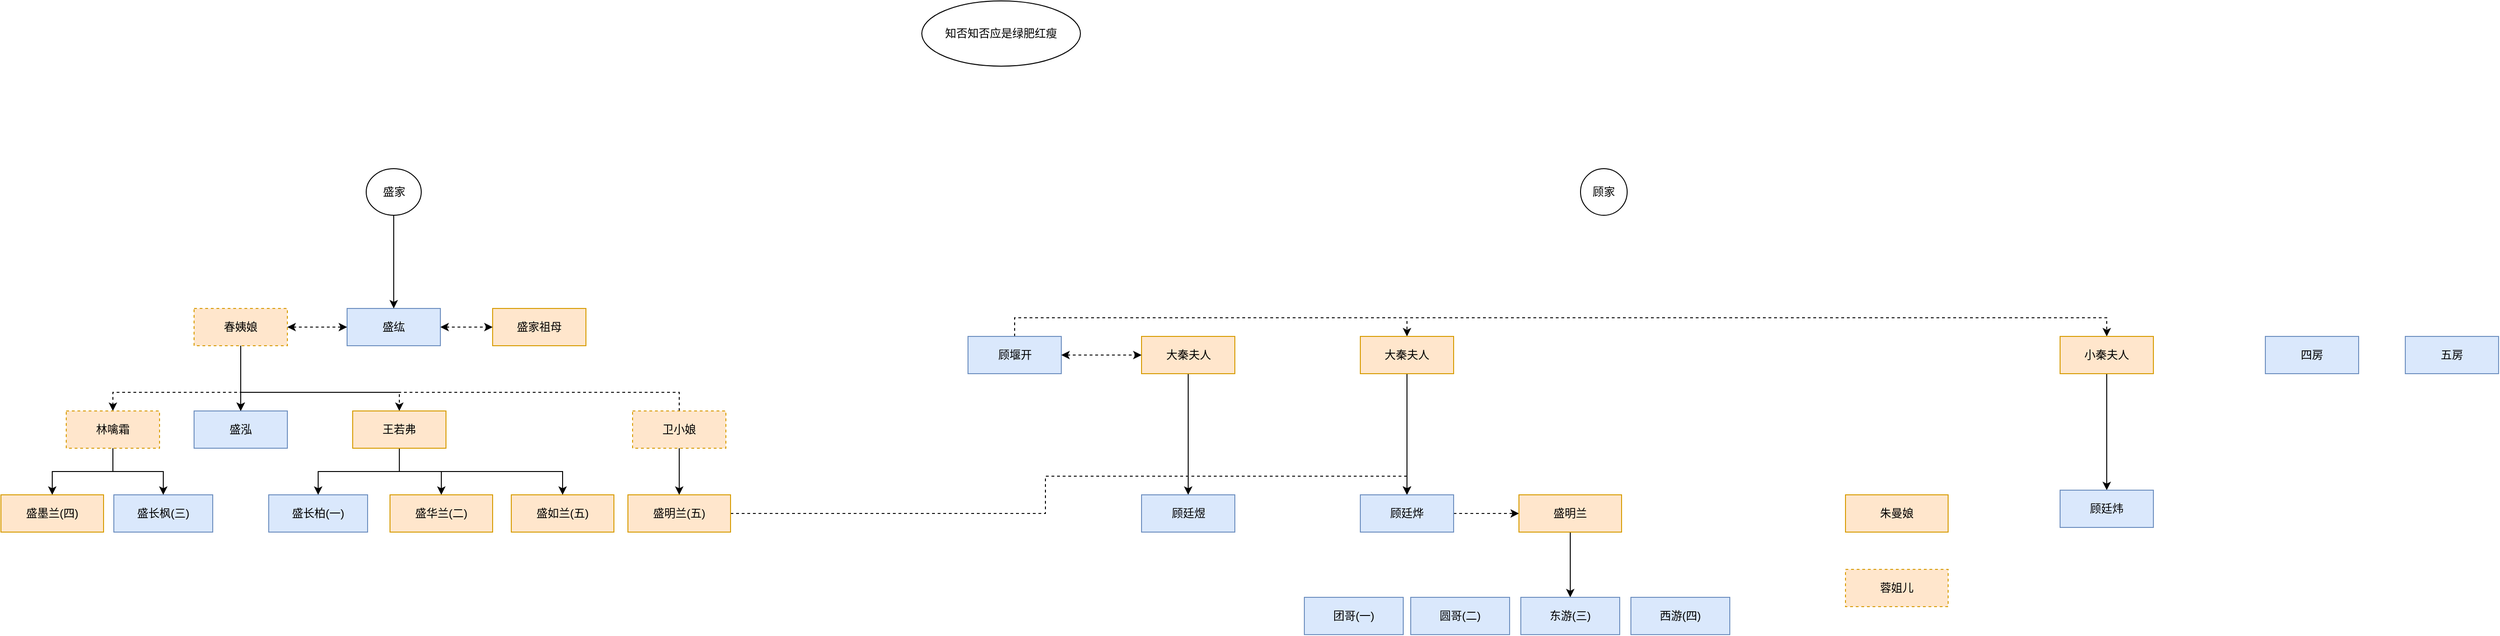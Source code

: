 <mxfile version="23.1.4" type="github">
  <diagram name="Page-1" id="e3a06f82-3646-2815-327d-82caf3d4e204">
    <mxGraphModel dx="1187" dy="1990" grid="1" gridSize="10" guides="1" tooltips="1" connect="1" arrows="1" fold="1" page="1" pageScale="1.5" pageWidth="1169" pageHeight="826" background="none" math="0" shadow="0">
      <root>
        <mxCell id="0" style=";html=1;" />
        <mxCell id="1" style=";html=1;" parent="0" />
        <mxCell id="qeWwrRHILzP10hV6NdzV-42" value="" style="edgeStyle=orthogonalEdgeStyle;rounded=0;orthogonalLoop=1;jettySize=auto;html=1;exitX=0.5;exitY=1;exitDx=0;exitDy=0;" parent="1" source="KvXDZKAQtkTupum_VZ-A-2" target="qeWwrRHILzP10hV6NdzV-16" edge="1">
          <mxGeometry relative="1" as="geometry" />
        </mxCell>
        <mxCell id="qeWwrRHILzP10hV6NdzV-14" value="盛纮" style="rounded=0;whiteSpace=wrap;html=1;fillColor=#dae8fc;strokeColor=#6c8ebf;" parent="1" vertex="1">
          <mxGeometry x="604" y="-40" width="100" height="40" as="geometry" />
        </mxCell>
        <mxCell id="qeWwrRHILzP10hV6NdzV-15" value="盛家祖母" style="rounded=0;whiteSpace=wrap;html=1;fillColor=#ffe6cc;strokeColor=#d79b00;" parent="1" vertex="1">
          <mxGeometry x="760" y="-40" width="100" height="40" as="geometry" />
        </mxCell>
        <mxCell id="z4TrzMqa454sXHD6cD-Q-19" style="edgeStyle=orthogonalEdgeStyle;rounded=0;orthogonalLoop=1;jettySize=auto;html=1;exitX=0.5;exitY=0;exitDx=0;exitDy=0;entryX=0.5;entryY=0;entryDx=0;entryDy=0;dashed=1;" edge="1" parent="1" source="qeWwrRHILzP10hV6NdzV-16" target="qeWwrRHILzP10hV6NdzV-44">
          <mxGeometry relative="1" as="geometry" />
        </mxCell>
        <mxCell id="z4TrzMqa454sXHD6cD-Q-24" style="edgeStyle=orthogonalEdgeStyle;rounded=0;orthogonalLoop=1;jettySize=auto;html=1;exitX=0.5;exitY=0;exitDx=0;exitDy=0;entryX=0.5;entryY=0;entryDx=0;entryDy=0;dashed=1;" edge="1" parent="1" source="qeWwrRHILzP10hV6NdzV-16" target="KvXDZKAQtkTupum_VZ-A-4">
          <mxGeometry relative="1" as="geometry" />
        </mxCell>
        <mxCell id="qeWwrRHILzP10hV6NdzV-16" value="盛泓" style="rounded=0;whiteSpace=wrap;html=1;fillColor=#dae8fc;strokeColor=#6c8ebf;" parent="1" vertex="1">
          <mxGeometry x="440" y="70" width="100" height="40" as="geometry" />
        </mxCell>
        <mxCell id="qeWwrRHILzP10hV6NdzV-18" value="顾家" style="ellipse;whiteSpace=wrap;html=1;aspect=fixed;" parent="1" vertex="1">
          <mxGeometry x="1926" y="-190" width="50" height="50" as="geometry" />
        </mxCell>
        <mxCell id="qeWwrRHILzP10hV6NdzV-20" value="盛家" style="ellipse;whiteSpace=wrap;html=1;" parent="1" vertex="1">
          <mxGeometry x="624.5" y="-190" width="59" height="50" as="geometry" />
        </mxCell>
        <mxCell id="qeWwrRHILzP10hV6NdzV-24" value="" style="endArrow=classic;html=1;rounded=0;exitX=0.5;exitY=1;exitDx=0;exitDy=0;" parent="1" source="qeWwrRHILzP10hV6NdzV-20" target="qeWwrRHILzP10hV6NdzV-14" edge="1">
          <mxGeometry width="50" height="50" relative="1" as="geometry">
            <mxPoint x="897" y="-280" as="sourcePoint" />
            <mxPoint x="657" y="-170" as="targetPoint" />
          </mxGeometry>
        </mxCell>
        <mxCell id="qeWwrRHILzP10hV6NdzV-25" value="" style="endArrow=classic;startArrow=classic;html=1;rounded=0;exitX=1;exitY=0.5;exitDx=0;exitDy=0;dashed=1;" parent="1" source="qeWwrRHILzP10hV6NdzV-14" target="qeWwrRHILzP10hV6NdzV-15" edge="1">
          <mxGeometry width="50" height="50" relative="1" as="geometry">
            <mxPoint x="730" y="120" as="sourcePoint" />
            <mxPoint x="780" y="70" as="targetPoint" />
          </mxGeometry>
        </mxCell>
        <mxCell id="qeWwrRHILzP10hV6NdzV-26" value="盛长柏(一)" style="rounded=0;whiteSpace=wrap;html=1;fillColor=#dae8fc;strokeColor=#6c8ebf;" parent="1" vertex="1">
          <mxGeometry x="520" y="160" width="106" height="40" as="geometry" />
        </mxCell>
        <mxCell id="qeWwrRHILzP10hV6NdzV-28" value="盛如兰(五)" style="whiteSpace=wrap;html=1;fillColor=#ffe6cc;strokeColor=#d79b00;rounded=0;" parent="1" vertex="1">
          <mxGeometry x="780" y="160" width="110" height="40" as="geometry" />
        </mxCell>
        <mxCell id="qeWwrRHILzP10hV6NdzV-32" value="盛墨兰(四)" style="whiteSpace=wrap;html=1;fillColor=#ffe6cc;strokeColor=#d79b00;rounded=0;" parent="1" vertex="1">
          <mxGeometry x="233" y="160" width="110" height="40" as="geometry" />
        </mxCell>
        <mxCell id="KvXDZKAQtkTupum_VZ-A-16" style="edgeStyle=orthogonalEdgeStyle;rounded=0;orthogonalLoop=1;jettySize=auto;html=1;exitX=1;exitY=0.5;exitDx=0;exitDy=0;entryX=0.5;entryY=0;entryDx=0;entryDy=0;dashed=1;" parent="1" source="qeWwrRHILzP10hV6NdzV-33" target="qeWwrRHILzP10hV6NdzV-109" edge="1">
          <mxGeometry relative="1" as="geometry" />
        </mxCell>
        <mxCell id="qeWwrRHILzP10hV6NdzV-33" value="盛明兰(五)" style="whiteSpace=wrap;html=1;fillColor=#ffe6cc;strokeColor=#d79b00;rounded=0;" parent="1" vertex="1">
          <mxGeometry x="905" y="160" width="110" height="40" as="geometry" />
        </mxCell>
        <mxCell id="qeWwrRHILzP10hV6NdzV-34" value="盛华兰(二)" style="whiteSpace=wrap;html=1;fillColor=#ffe6cc;strokeColor=#d79b00;rounded=0;" parent="1" vertex="1">
          <mxGeometry x="650" y="160" width="110" height="40" as="geometry" />
        </mxCell>
        <mxCell id="qeWwrRHILzP10hV6NdzV-36" value="盛长枫(三)" style="rounded=0;whiteSpace=wrap;html=1;fillColor=#dae8fc;strokeColor=#6c8ebf;" parent="1" vertex="1">
          <mxGeometry x="354" y="160" width="106" height="40" as="geometry" />
        </mxCell>
        <mxCell id="KvXDZKAQtkTupum_VZ-A-11" style="edgeStyle=orthogonalEdgeStyle;rounded=0;orthogonalLoop=1;jettySize=auto;html=1;exitX=0.5;exitY=1;exitDx=0;exitDy=0;entryX=0.5;entryY=0;entryDx=0;entryDy=0;" parent="1" source="qeWwrRHILzP10hV6NdzV-44" target="qeWwrRHILzP10hV6NdzV-28" edge="1">
          <mxGeometry relative="1" as="geometry" />
        </mxCell>
        <mxCell id="KvXDZKAQtkTupum_VZ-A-12" style="edgeStyle=orthogonalEdgeStyle;rounded=0;orthogonalLoop=1;jettySize=auto;html=1;exitX=0.5;exitY=1;exitDx=0;exitDy=0;entryX=0.5;entryY=0;entryDx=0;entryDy=0;" parent="1" source="qeWwrRHILzP10hV6NdzV-44" target="qeWwrRHILzP10hV6NdzV-34" edge="1">
          <mxGeometry relative="1" as="geometry" />
        </mxCell>
        <mxCell id="KvXDZKAQtkTupum_VZ-A-13" style="edgeStyle=orthogonalEdgeStyle;rounded=0;orthogonalLoop=1;jettySize=auto;html=1;exitX=0.5;exitY=1;exitDx=0;exitDy=0;entryX=0.5;entryY=0;entryDx=0;entryDy=0;" parent="1" source="qeWwrRHILzP10hV6NdzV-44" target="qeWwrRHILzP10hV6NdzV-26" edge="1">
          <mxGeometry relative="1" as="geometry" />
        </mxCell>
        <mxCell id="qeWwrRHILzP10hV6NdzV-44" value="王若弗" style="rounded=0;whiteSpace=wrap;html=1;fillColor=#ffe6cc;strokeColor=#d79b00;" parent="1" vertex="1">
          <mxGeometry x="610" y="70" width="100" height="40" as="geometry" />
        </mxCell>
        <mxCell id="qeWwrRHILzP10hV6NdzV-106" value="" style="edgeStyle=orthogonalEdgeStyle;rounded=0;orthogonalLoop=1;jettySize=auto;html=1;exitX=0.5;exitY=1;exitDx=0;exitDy=0;entryX=0.5;entryY=0;entryDx=0;entryDy=0;" parent="1" source="qeWwrRHILzP10hV6NdzV-123" target="qeWwrRHILzP10hV6NdzV-109" edge="1">
          <mxGeometry relative="1" as="geometry">
            <mxPoint x="1640.962" y="80" as="targetPoint" />
          </mxGeometry>
        </mxCell>
        <mxCell id="z4TrzMqa454sXHD6cD-Q-2" style="edgeStyle=orthogonalEdgeStyle;rounded=0;orthogonalLoop=1;jettySize=auto;html=1;exitX=0.5;exitY=0;exitDx=0;exitDy=0;entryX=0.5;entryY=0;entryDx=0;entryDy=0;dashed=1;" edge="1" parent="1" source="qeWwrRHILzP10hV6NdzV-107" target="qeWwrRHILzP10hV6NdzV-123">
          <mxGeometry relative="1" as="geometry" />
        </mxCell>
        <mxCell id="z4TrzMqa454sXHD6cD-Q-5" style="edgeStyle=orthogonalEdgeStyle;rounded=0;orthogonalLoop=1;jettySize=auto;html=1;exitX=0.5;exitY=0;exitDx=0;exitDy=0;entryX=0.5;entryY=0;entryDx=0;entryDy=0;dashed=1;" edge="1" parent="1" source="qeWwrRHILzP10hV6NdzV-107" target="qeWwrRHILzP10hV6NdzV-120">
          <mxGeometry relative="1" as="geometry" />
        </mxCell>
        <mxCell id="qeWwrRHILzP10hV6NdzV-107" value="顾堰开" style="rounded=0;whiteSpace=wrap;html=1;fillColor=#dae8fc;strokeColor=#6c8ebf;" parent="1" vertex="1">
          <mxGeometry x="1269.5" y="-10" width="100" height="40" as="geometry" />
        </mxCell>
        <mxCell id="z4TrzMqa454sXHD6cD-Q-1" style="edgeStyle=orthogonalEdgeStyle;rounded=0;orthogonalLoop=1;jettySize=auto;html=1;exitX=0.5;exitY=1;exitDx=0;exitDy=0;" edge="1" parent="1" source="qeWwrRHILzP10hV6NdzV-108" target="KvXDZKAQtkTupum_VZ-A-15">
          <mxGeometry relative="1" as="geometry" />
        </mxCell>
        <mxCell id="qeWwrRHILzP10hV6NdzV-108" value="大秦夫人" style="rounded=0;whiteSpace=wrap;html=1;fillColor=#ffe6cc;strokeColor=#d79b00;" parent="1" vertex="1">
          <mxGeometry x="1455.5" y="-10" width="100" height="40" as="geometry" />
        </mxCell>
        <mxCell id="z4TrzMqa454sXHD6cD-Q-12" style="edgeStyle=orthogonalEdgeStyle;rounded=0;orthogonalLoop=1;jettySize=auto;html=1;exitX=0.5;exitY=1;exitDx=0;exitDy=0;entryX=0.5;entryY=0;entryDx=0;entryDy=0;" edge="1" parent="1" source="z4TrzMqa454sXHD6cD-Q-13" target="z4TrzMqa454sXHD6cD-Q-8">
          <mxGeometry relative="1" as="geometry" />
        </mxCell>
        <mxCell id="z4TrzMqa454sXHD6cD-Q-14" style="edgeStyle=orthogonalEdgeStyle;rounded=0;orthogonalLoop=1;jettySize=auto;html=1;exitX=1;exitY=0.5;exitDx=0;exitDy=0;entryX=0;entryY=0.5;entryDx=0;entryDy=0;dashed=1;" edge="1" parent="1" source="qeWwrRHILzP10hV6NdzV-109" target="z4TrzMqa454sXHD6cD-Q-13">
          <mxGeometry relative="1" as="geometry" />
        </mxCell>
        <mxCell id="qeWwrRHILzP10hV6NdzV-109" value="顾廷烨" style="rounded=0;whiteSpace=wrap;html=1;fillColor=#dae8fc;strokeColor=#6c8ebf;" parent="1" vertex="1">
          <mxGeometry x="1690" y="160" width="100" height="40" as="geometry" />
        </mxCell>
        <mxCell id="qeWwrRHILzP10hV6NdzV-110" value="" style="endArrow=classic;startArrow=classic;html=1;rounded=0;exitX=1;exitY=0.5;exitDx=0;exitDy=0;dashed=1;" parent="1" source="qeWwrRHILzP10hV6NdzV-107" target="qeWwrRHILzP10hV6NdzV-108" edge="1">
          <mxGeometry width="50" height="50" relative="1" as="geometry">
            <mxPoint x="1395.5" y="150" as="sourcePoint" />
            <mxPoint x="1445.5" y="100" as="targetPoint" />
          </mxGeometry>
        </mxCell>
        <mxCell id="qeWwrRHILzP10hV6NdzV-111" value="团哥(一)" style="rounded=0;whiteSpace=wrap;html=1;fillColor=#dae8fc;strokeColor=#6c8ebf;" parent="1" vertex="1">
          <mxGeometry x="1630" y="270" width="106" height="40" as="geometry" />
        </mxCell>
        <mxCell id="qeWwrRHILzP10hV6NdzV-113" value="蓉姐儿" style="whiteSpace=wrap;html=1;fillColor=#ffe6cc;strokeColor=#d79b00;rounded=0;dashed=1;" parent="1" vertex="1">
          <mxGeometry x="2210" y="240" width="110" height="40" as="geometry" />
        </mxCell>
        <mxCell id="z4TrzMqa454sXHD6cD-Q-4" style="edgeStyle=orthogonalEdgeStyle;rounded=0;orthogonalLoop=1;jettySize=auto;html=1;exitX=0.5;exitY=1;exitDx=0;exitDy=0;entryX=0.5;entryY=0;entryDx=0;entryDy=0;" edge="1" parent="1" source="qeWwrRHILzP10hV6NdzV-120" target="z4TrzMqa454sXHD6cD-Q-3">
          <mxGeometry relative="1" as="geometry" />
        </mxCell>
        <mxCell id="qeWwrRHILzP10hV6NdzV-120" value="小秦夫人" style="rounded=0;whiteSpace=wrap;html=1;fillColor=#ffe6cc;strokeColor=#d79b00;" parent="1" vertex="1">
          <mxGeometry x="2440" y="-10" width="100" height="40" as="geometry" />
        </mxCell>
        <mxCell id="qeWwrRHILzP10hV6NdzV-123" value="大秦夫人" style="rounded=0;whiteSpace=wrap;html=1;fillColor=#ffe6cc;strokeColor=#d79b00;" parent="1" vertex="1">
          <mxGeometry x="1690" y="-10" width="100" height="40" as="geometry" />
        </mxCell>
        <mxCell id="KvXDZKAQtkTupum_VZ-A-2" value="春姨娘" style="rounded=0;whiteSpace=wrap;html=1;fillColor=#ffe6cc;strokeColor=#d79b00;dashed=1;" parent="1" vertex="1">
          <mxGeometry x="440" y="-40" width="100" height="40" as="geometry" />
        </mxCell>
        <mxCell id="KvXDZKAQtkTupum_VZ-A-3" value="" style="endArrow=classic;startArrow=classic;html=1;rounded=0;exitX=1;exitY=0.5;exitDx=0;exitDy=0;dashed=1;entryX=0;entryY=0.5;entryDx=0;entryDy=0;" parent="1" source="KvXDZKAQtkTupum_VZ-A-2" target="qeWwrRHILzP10hV6NdzV-14" edge="1">
          <mxGeometry width="50" height="50" relative="1" as="geometry">
            <mxPoint x="390" y="-10" as="sourcePoint" />
            <mxPoint x="466" y="80" as="targetPoint" />
          </mxGeometry>
        </mxCell>
        <mxCell id="KvXDZKAQtkTupum_VZ-A-9" style="edgeStyle=orthogonalEdgeStyle;rounded=0;orthogonalLoop=1;jettySize=auto;html=1;exitX=0.5;exitY=1;exitDx=0;exitDy=0;entryX=0.5;entryY=0;entryDx=0;entryDy=0;" parent="1" source="KvXDZKAQtkTupum_VZ-A-4" target="qeWwrRHILzP10hV6NdzV-32" edge="1">
          <mxGeometry relative="1" as="geometry" />
        </mxCell>
        <mxCell id="KvXDZKAQtkTupum_VZ-A-10" style="edgeStyle=orthogonalEdgeStyle;rounded=0;orthogonalLoop=1;jettySize=auto;html=1;" parent="1" source="KvXDZKAQtkTupum_VZ-A-4" target="qeWwrRHILzP10hV6NdzV-36" edge="1">
          <mxGeometry relative="1" as="geometry" />
        </mxCell>
        <mxCell id="KvXDZKAQtkTupum_VZ-A-4" value="林噙霜" style="rounded=0;whiteSpace=wrap;html=1;fillColor=#ffe6cc;strokeColor=#d79b00;dashed=1;" parent="1" vertex="1">
          <mxGeometry x="303" y="70" width="100" height="40" as="geometry" />
        </mxCell>
        <mxCell id="KvXDZKAQtkTupum_VZ-A-6" style="edgeStyle=orthogonalEdgeStyle;rounded=0;orthogonalLoop=1;jettySize=auto;html=1;exitX=0.5;exitY=0;exitDx=0;exitDy=0;entryX=0.5;entryY=0;entryDx=0;entryDy=0;dashed=1;" parent="1" source="KvXDZKAQtkTupum_VZ-A-5" target="qeWwrRHILzP10hV6NdzV-16" edge="1">
          <mxGeometry relative="1" as="geometry" />
        </mxCell>
        <mxCell id="KvXDZKAQtkTupum_VZ-A-14" style="edgeStyle=orthogonalEdgeStyle;rounded=0;orthogonalLoop=1;jettySize=auto;html=1;exitX=0.5;exitY=1;exitDx=0;exitDy=0;entryX=0.5;entryY=0;entryDx=0;entryDy=0;" parent="1" source="KvXDZKAQtkTupum_VZ-A-5" target="qeWwrRHILzP10hV6NdzV-33" edge="1">
          <mxGeometry relative="1" as="geometry" />
        </mxCell>
        <mxCell id="KvXDZKAQtkTupum_VZ-A-5" value="卫小娘" style="rounded=0;whiteSpace=wrap;html=1;fillColor=#ffe6cc;strokeColor=#d79b00;dashed=1;" parent="1" vertex="1">
          <mxGeometry x="910" y="70" width="100" height="40" as="geometry" />
        </mxCell>
        <mxCell id="KvXDZKAQtkTupum_VZ-A-15" value="顾廷煜" style="rounded=0;whiteSpace=wrap;html=1;fillColor=#dae8fc;strokeColor=#6c8ebf;" parent="1" vertex="1">
          <mxGeometry x="1455.5" y="160" width="100" height="40" as="geometry" />
        </mxCell>
        <mxCell id="z4TrzMqa454sXHD6cD-Q-3" value="顾廷炜" style="rounded=0;whiteSpace=wrap;html=1;fillColor=#dae8fc;strokeColor=#6c8ebf;" vertex="1" parent="1">
          <mxGeometry x="2440" y="155" width="100" height="40" as="geometry" />
        </mxCell>
        <mxCell id="z4TrzMqa454sXHD6cD-Q-6" value="圆哥(二)" style="rounded=0;whiteSpace=wrap;html=1;fillColor=#dae8fc;strokeColor=#6c8ebf;" vertex="1" parent="1">
          <mxGeometry x="1744" y="270" width="106" height="40" as="geometry" />
        </mxCell>
        <mxCell id="z4TrzMqa454sXHD6cD-Q-7" value="西游(四)" style="rounded=0;whiteSpace=wrap;html=1;fillColor=#dae8fc;strokeColor=#6c8ebf;" vertex="1" parent="1">
          <mxGeometry x="1980" y="270" width="106" height="40" as="geometry" />
        </mxCell>
        <mxCell id="z4TrzMqa454sXHD6cD-Q-8" value="东游(三)" style="rounded=0;whiteSpace=wrap;html=1;fillColor=#dae8fc;strokeColor=#6c8ebf;" vertex="1" parent="1">
          <mxGeometry x="1862" y="270" width="106" height="40" as="geometry" />
        </mxCell>
        <mxCell id="z4TrzMqa454sXHD6cD-Q-13" value="盛明兰" style="whiteSpace=wrap;html=1;fillColor=#ffe6cc;strokeColor=#d79b00;rounded=0;" vertex="1" parent="1">
          <mxGeometry x="1860" y="160" width="110" height="40" as="geometry" />
        </mxCell>
        <mxCell id="z4TrzMqa454sXHD6cD-Q-15" value="朱曼娘" style="whiteSpace=wrap;html=1;fillColor=#ffe6cc;strokeColor=#d79b00;rounded=0;" vertex="1" parent="1">
          <mxGeometry x="2210" y="160" width="110" height="40" as="geometry" />
        </mxCell>
        <mxCell id="z4TrzMqa454sXHD6cD-Q-17" value="知否知否应是绿肥红瘦" style="ellipse;whiteSpace=wrap;html=1;" vertex="1" parent="1">
          <mxGeometry x="1220" y="-370" width="170" height="70" as="geometry" />
        </mxCell>
        <mxCell id="z4TrzMqa454sXHD6cD-Q-20" value="四房" style="rounded=0;whiteSpace=wrap;html=1;fillColor=#dae8fc;strokeColor=#6c8ebf;" vertex="1" parent="1">
          <mxGeometry x="2660" y="-10" width="100" height="40" as="geometry" />
        </mxCell>
        <mxCell id="z4TrzMqa454sXHD6cD-Q-21" value="五房" style="rounded=0;whiteSpace=wrap;html=1;fillColor=#dae8fc;strokeColor=#6c8ebf;" vertex="1" parent="1">
          <mxGeometry x="2810" y="-10" width="100" height="40" as="geometry" />
        </mxCell>
      </root>
    </mxGraphModel>
  </diagram>
</mxfile>
